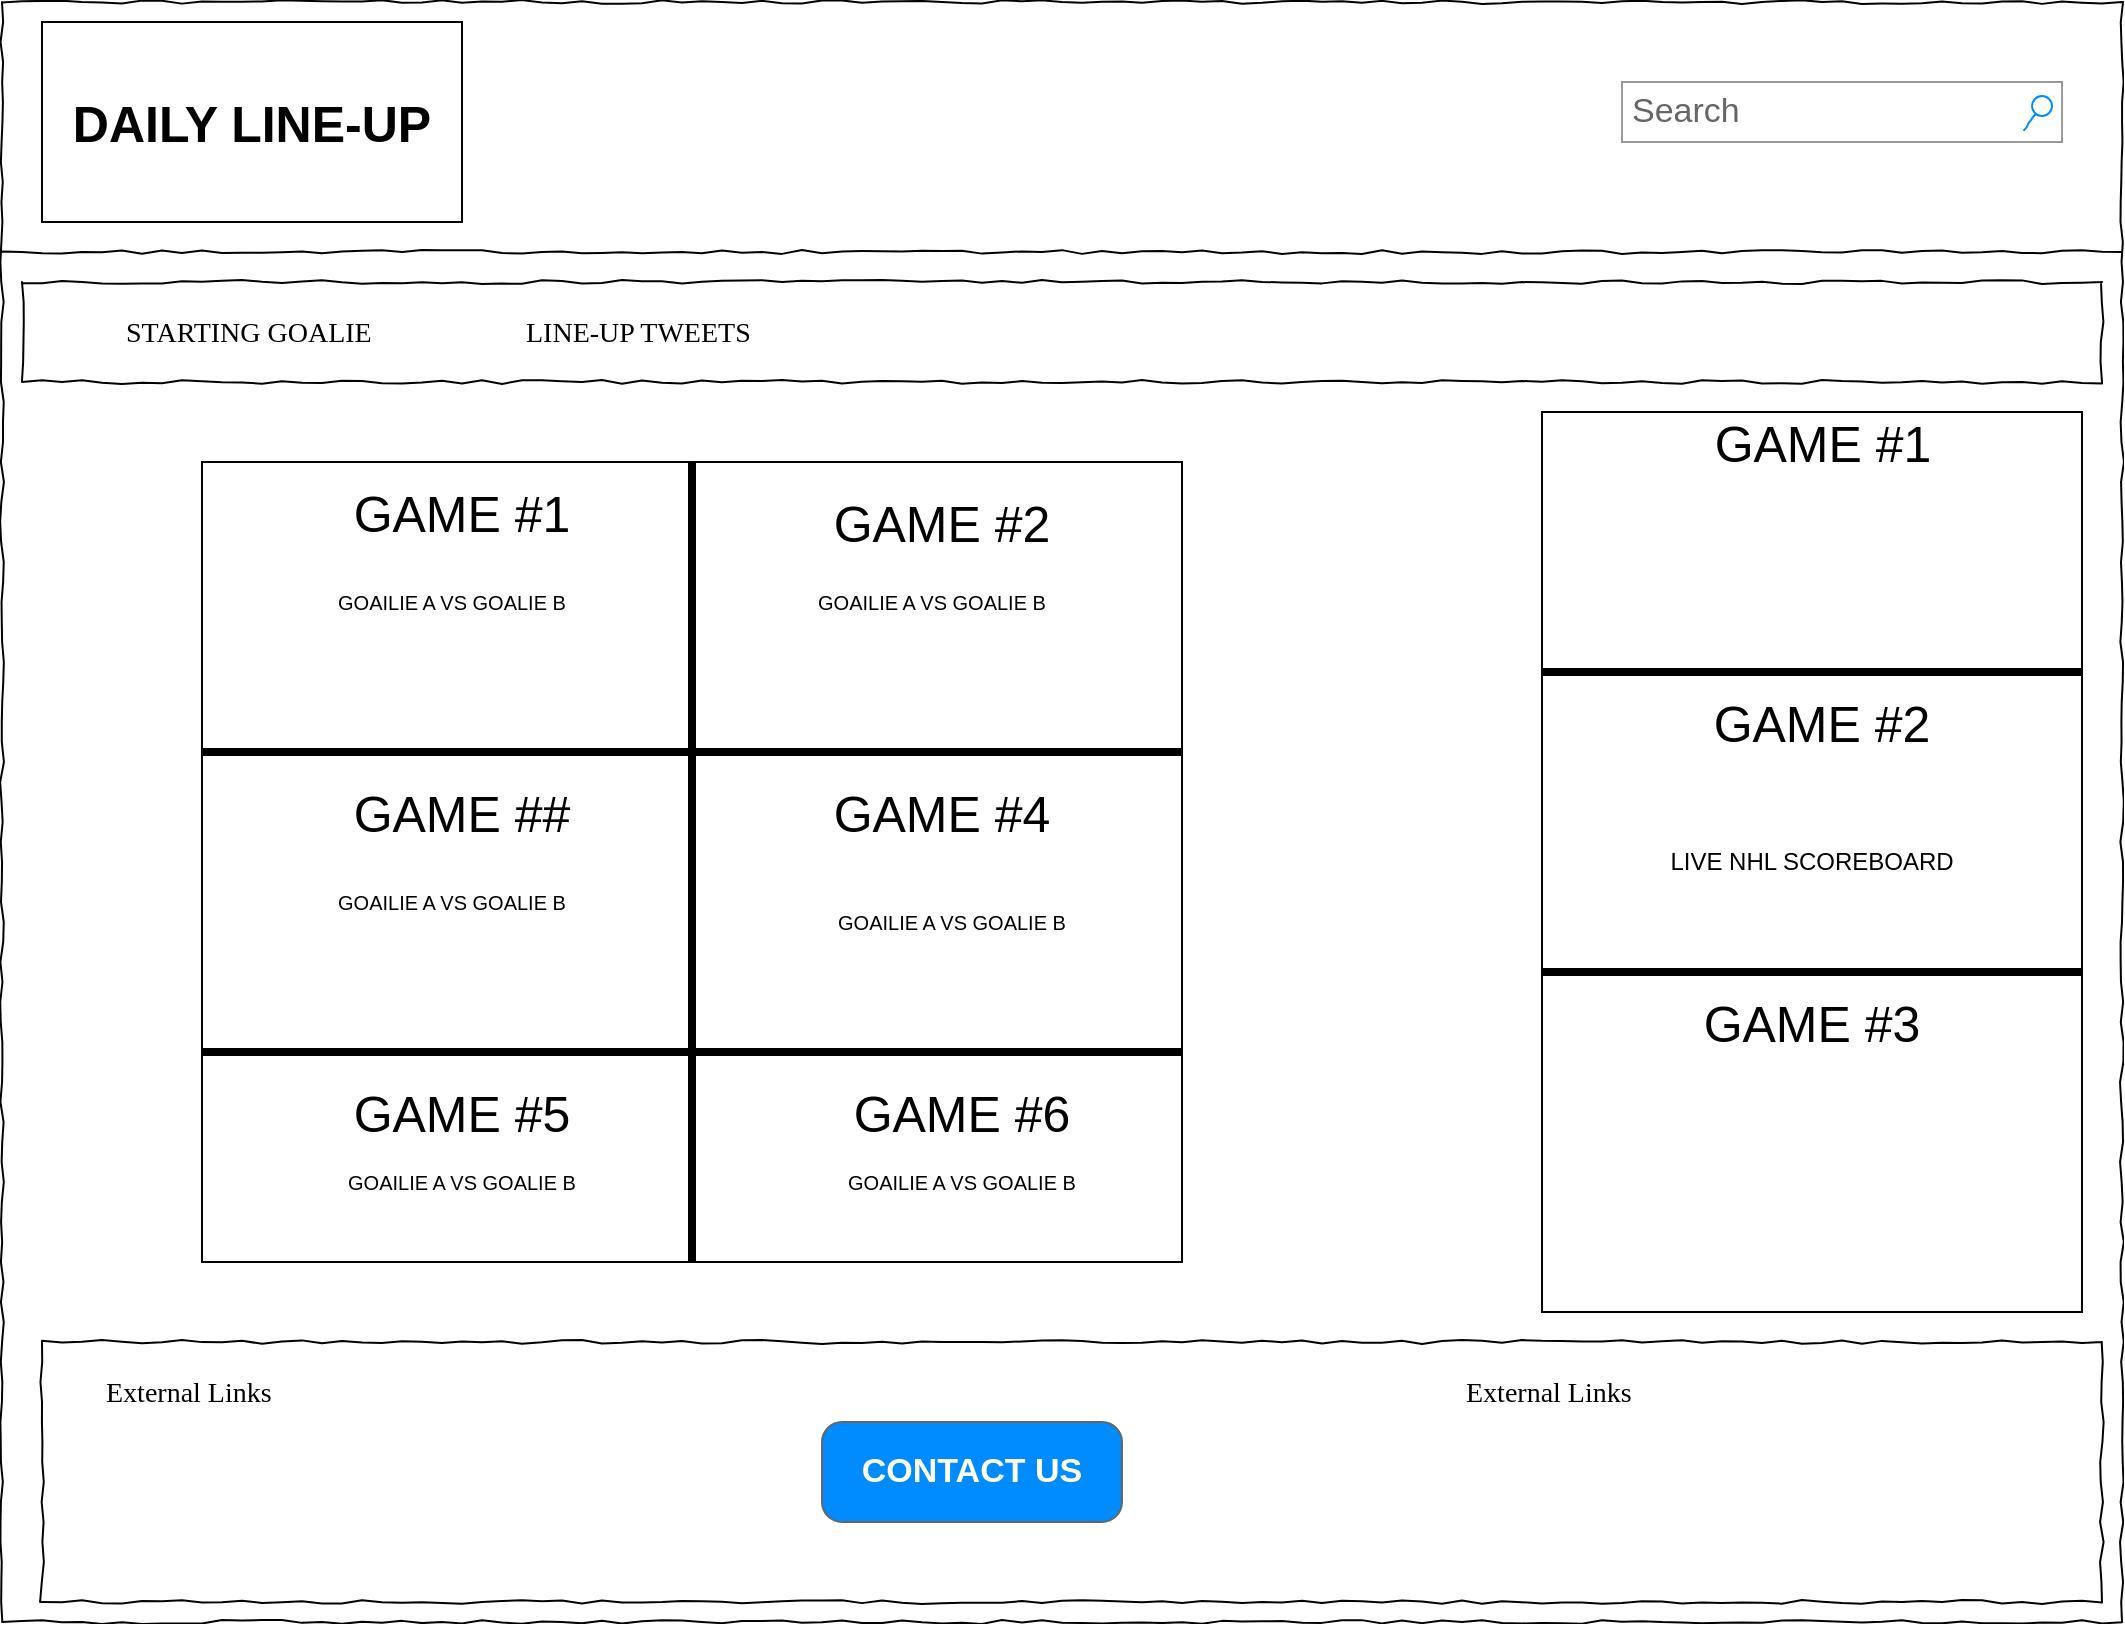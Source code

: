 <mxfile version="13.6.5" type="device"><diagram name="Page-1" id="03018318-947c-dd8e-b7a3-06fadd420f32"><mxGraphModel dx="1422" dy="794" grid="1" gridSize="10" guides="1" tooltips="1" connect="1" arrows="1" fold="1" page="1" pageScale="1" pageWidth="1100" pageHeight="850" background="#ffffff" math="0" shadow="0"><root><mxCell id="0"/><mxCell id="1" parent="0"/><mxCell id="677b7b8949515195-1" value="" style="whiteSpace=wrap;html=1;rounded=0;shadow=0;labelBackgroundColor=none;strokeColor=#000000;strokeWidth=1;fillColor=none;fontFamily=Verdana;fontSize=12;fontColor=#000000;align=center;comic=1;" parent="1" vertex="1"><mxGeometry x="20" y="20" width="1060" height="810" as="geometry"/></mxCell><mxCell id="677b7b8949515195-3" value="Search" style="strokeWidth=1;shadow=0;dashed=0;align=center;html=1;shape=mxgraph.mockup.forms.searchBox;strokeColor=#999999;mainText=;strokeColor2=#008cff;fontColor=#666666;fontSize=17;align=left;spacingLeft=3;rounded=0;labelBackgroundColor=none;comic=1;" parent="1" vertex="1"><mxGeometry x="830" y="60" width="220" height="30" as="geometry"/></mxCell><mxCell id="677b7b8949515195-9" value="" style="line;strokeWidth=1;html=1;rounded=0;shadow=0;labelBackgroundColor=none;fillColor=none;fontFamily=Verdana;fontSize=14;fontColor=#000000;align=center;comic=1;" parent="1" vertex="1"><mxGeometry x="20" y="140" width="1060" height="10" as="geometry"/></mxCell><mxCell id="677b7b8949515195-10" value="" style="whiteSpace=wrap;html=1;rounded=0;shadow=0;labelBackgroundColor=none;strokeWidth=1;fillColor=none;fontFamily=Verdana;fontSize=12;align=center;comic=1;" parent="1" vertex="1"><mxGeometry x="30" y="160" width="1040" height="50" as="geometry"/></mxCell><mxCell id="677b7b8949515195-11" value="STARTING GOALIE" style="text;html=1;points=[];align=left;verticalAlign=top;spacingTop=-4;fontSize=14;fontFamily=Verdana" parent="1" vertex="1"><mxGeometry x="80" y="175" width="60" height="20" as="geometry"/></mxCell><mxCell id="677b7b8949515195-12" value="LINE-UP TWEETS" style="text;html=1;points=[];align=left;verticalAlign=top;spacingTop=-4;fontSize=14;fontFamily=Verdana" parent="1" vertex="1"><mxGeometry x="280" y="175" width="60" height="20" as="geometry"/></mxCell><mxCell id="677b7b8949515195-26" value="" style="whiteSpace=wrap;html=1;rounded=0;shadow=0;labelBackgroundColor=none;strokeWidth=1;fillColor=none;fontFamily=Verdana;fontSize=12;align=center;comic=1;" parent="1" vertex="1"><mxGeometry x="40" y="690" width="1030" height="130" as="geometry"/></mxCell><mxCell id="677b7b8949515195-42" value="External Links" style="text;html=1;points=[];align=left;verticalAlign=top;spacingTop=-4;fontSize=14;fontFamily=Verdana" parent="1" vertex="1"><mxGeometry x="70" y="705" width="170" height="20" as="geometry"/></mxCell><mxCell id="XHIe3OWyNIUpgKsG_ics-4" value="LIVE NHL SCOREBOARD" style="rounded=0;whiteSpace=wrap;html=1;" vertex="1" parent="1"><mxGeometry x="790" y="225" width="270" height="450" as="geometry"/></mxCell><mxCell id="XHIe3OWyNIUpgKsG_ics-6" value="" style="rounded=0;whiteSpace=wrap;html=1;" vertex="1" parent="1"><mxGeometry x="120" y="250" width="490" height="400" as="geometry"/></mxCell><mxCell id="XHIe3OWyNIUpgKsG_ics-13" value="" style="line;strokeWidth=4;direction=south;html=1;perimeter=backbonePerimeter;points=[];outlineConnect=0;" vertex="1" parent="1"><mxGeometry x="360" y="250" width="10" height="400" as="geometry"/></mxCell><mxCell id="XHIe3OWyNIUpgKsG_ics-14" value="" style="line;strokeWidth=4;html=1;perimeter=backbonePerimeter;points=[];outlineConnect=0;" vertex="1" parent="1"><mxGeometry x="120" y="390" width="490" height="10" as="geometry"/></mxCell><mxCell id="XHIe3OWyNIUpgKsG_ics-15" value="" style="line;strokeWidth=4;html=1;perimeter=backbonePerimeter;points=[];outlineConnect=0;" vertex="1" parent="1"><mxGeometry x="120" y="540" width="490" height="10" as="geometry"/></mxCell><mxCell id="XHIe3OWyNIUpgKsG_ics-17" value="DAILY LINE-UP" style="rounded=0;whiteSpace=wrap;html=1;fontSize=25;fontStyle=1" vertex="1" parent="1"><mxGeometry x="40" y="30" width="210" height="100" as="geometry"/></mxCell><mxCell id="XHIe3OWyNIUpgKsG_ics-18" value="GAME #1" style="text;html=1;strokeColor=none;fillColor=none;align=center;verticalAlign=middle;whiteSpace=wrap;rounded=0;fontSize=25;" vertex="1" parent="1"><mxGeometry x="190" y="260" width="120" height="30" as="geometry"/></mxCell><mxCell id="XHIe3OWyNIUpgKsG_ics-19" value="GAME #2" style="text;html=1;strokeColor=none;fillColor=none;align=center;verticalAlign=middle;whiteSpace=wrap;rounded=0;fontSize=25;" vertex="1" parent="1"><mxGeometry x="430" y="270" width="120" height="20" as="geometry"/></mxCell><mxCell id="XHIe3OWyNIUpgKsG_ics-21" value="GOAILIE A VS GOALIE B" style="text;html=1;strokeColor=none;fillColor=none;align=center;verticalAlign=middle;whiteSpace=wrap;rounded=0;fontSize=10;" vertex="1" parent="1"><mxGeometry x="175" y="310" width="140" height="20" as="geometry"/></mxCell><mxCell id="XHIe3OWyNIUpgKsG_ics-22" value="GOAILIE A VS GOALIE B" style="text;html=1;strokeColor=none;fillColor=none;align=center;verticalAlign=middle;whiteSpace=wrap;rounded=0;fontSize=10;" vertex="1" parent="1"><mxGeometry x="415" y="310" width="140" height="20" as="geometry"/></mxCell><mxCell id="XHIe3OWyNIUpgKsG_ics-23" value="GOAILIE A VS GOALIE B" style="text;html=1;strokeColor=none;fillColor=none;align=center;verticalAlign=middle;whiteSpace=wrap;rounded=0;fontSize=10;" vertex="1" parent="1"><mxGeometry x="425" y="470" width="140" height="20" as="geometry"/></mxCell><mxCell id="XHIe3OWyNIUpgKsG_ics-24" value="GOAILIE A VS GOALIE B" style="text;html=1;strokeColor=none;fillColor=none;align=center;verticalAlign=middle;whiteSpace=wrap;rounded=0;fontSize=10;" vertex="1" parent="1"><mxGeometry x="175" y="460" width="140" height="20" as="geometry"/></mxCell><mxCell id="XHIe3OWyNIUpgKsG_ics-26" value="GOAILIE A VS GOALIE B" style="text;html=1;strokeColor=none;fillColor=none;align=center;verticalAlign=middle;whiteSpace=wrap;rounded=0;fontSize=10;" vertex="1" parent="1"><mxGeometry x="180" y="600" width="140" height="20" as="geometry"/></mxCell><mxCell id="XHIe3OWyNIUpgKsG_ics-27" value="GOAILIE A VS GOALIE B" style="text;html=1;strokeColor=none;fillColor=none;align=center;verticalAlign=middle;whiteSpace=wrap;rounded=0;fontSize=10;" vertex="1" parent="1"><mxGeometry x="430" y="600" width="140" height="20" as="geometry"/></mxCell><mxCell id="XHIe3OWyNIUpgKsG_ics-28" value="GAME #6" style="text;html=1;strokeColor=none;fillColor=none;align=center;verticalAlign=middle;whiteSpace=wrap;rounded=0;fontSize=25;" vertex="1" parent="1"><mxGeometry x="440" y="560" width="120" height="30" as="geometry"/></mxCell><mxCell id="XHIe3OWyNIUpgKsG_ics-29" value="GAME #5" style="text;html=1;strokeColor=none;fillColor=none;align=center;verticalAlign=middle;whiteSpace=wrap;rounded=0;fontSize=25;" vertex="1" parent="1"><mxGeometry x="190" y="560" width="120" height="30" as="geometry"/></mxCell><mxCell id="XHIe3OWyNIUpgKsG_ics-30" value="GAME ##" style="text;html=1;strokeColor=none;fillColor=none;align=center;verticalAlign=middle;whiteSpace=wrap;rounded=0;fontSize=25;" vertex="1" parent="1"><mxGeometry x="190" y="410" width="120" height="30" as="geometry"/></mxCell><mxCell id="XHIe3OWyNIUpgKsG_ics-31" value="GAME #4" style="text;html=1;strokeColor=none;fillColor=none;align=center;verticalAlign=middle;whiteSpace=wrap;rounded=0;fontSize=25;" vertex="1" parent="1"><mxGeometry x="425" y="410" width="130" height="30" as="geometry"/></mxCell><mxCell id="XHIe3OWyNIUpgKsG_ics-33" style="edgeStyle=orthogonalEdgeStyle;rounded=0;orthogonalLoop=1;jettySize=auto;html=1;exitX=0.5;exitY=1;exitDx=0;exitDy=0;fontSize=10;" edge="1" parent="1" source="XHIe3OWyNIUpgKsG_ics-22" target="XHIe3OWyNIUpgKsG_ics-22"><mxGeometry relative="1" as="geometry"/></mxCell><mxCell id="XHIe3OWyNIUpgKsG_ics-34" value="" style="line;strokeWidth=4;html=1;perimeter=backbonePerimeter;points=[];outlineConnect=0;fontSize=10;" vertex="1" parent="1"><mxGeometry x="790" y="350" width="270" height="10" as="geometry"/></mxCell><mxCell id="XHIe3OWyNIUpgKsG_ics-35" value="" style="line;strokeWidth=4;html=1;perimeter=backbonePerimeter;points=[];outlineConnect=0;fontSize=10;" vertex="1" parent="1"><mxGeometry x="790" y="500" width="270" height="10" as="geometry"/></mxCell><mxCell id="XHIe3OWyNIUpgKsG_ics-36" value="GAME #1" style="text;html=1;strokeColor=none;fillColor=none;align=center;verticalAlign=middle;whiteSpace=wrap;rounded=0;fontSize=25;" vertex="1" parent="1"><mxGeometry x="857.5" y="230" width="145" height="20" as="geometry"/></mxCell><mxCell id="XHIe3OWyNIUpgKsG_ics-37" value="GAME #3" style="text;html=1;strokeColor=none;fillColor=none;align=center;verticalAlign=middle;whiteSpace=wrap;rounded=0;fontSize=25;" vertex="1" parent="1"><mxGeometry x="865" y="520" width="120" height="20" as="geometry"/></mxCell><mxCell id="XHIe3OWyNIUpgKsG_ics-38" value="GAME #2" style="text;html=1;strokeColor=none;fillColor=none;align=center;verticalAlign=middle;whiteSpace=wrap;rounded=0;fontSize=25;" vertex="1" parent="1"><mxGeometry x="870" y="370" width="120" height="20" as="geometry"/></mxCell><mxCell id="XHIe3OWyNIUpgKsG_ics-40" value="CONTACT US" style="strokeWidth=1;shadow=0;dashed=0;align=center;html=1;shape=mxgraph.mockup.buttons.button;strokeColor=#666666;fontColor=#ffffff;mainText=;buttonStyle=round;fontSize=17;fontStyle=1;fillColor=#008cff;whiteSpace=wrap;" vertex="1" parent="1"><mxGeometry x="430" y="730" width="150" height="50" as="geometry"/></mxCell><mxCell id="XHIe3OWyNIUpgKsG_ics-41" value="External Links" style="text;html=1;points=[];align=left;verticalAlign=top;spacingTop=-4;fontSize=14;fontFamily=Verdana" vertex="1" parent="1"><mxGeometry x="750" y="705" width="170" height="20" as="geometry"/></mxCell></root></mxGraphModel></diagram></mxfile>